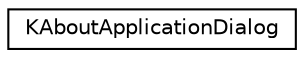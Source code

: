 digraph "Graphical Class Hierarchy"
{
  edge [fontname="Helvetica",fontsize="10",labelfontname="Helvetica",labelfontsize="10"];
  node [fontname="Helvetica",fontsize="10",shape=record];
  rankdir="LR";
  Node0 [label="KAboutApplicationDialog",height=0.2,width=0.4,color="black", fillcolor="white", style="filled",URL="$classKAboutApplicationDialog.html",tooltip="Standard \"About Application\" dialog box. "];
}
